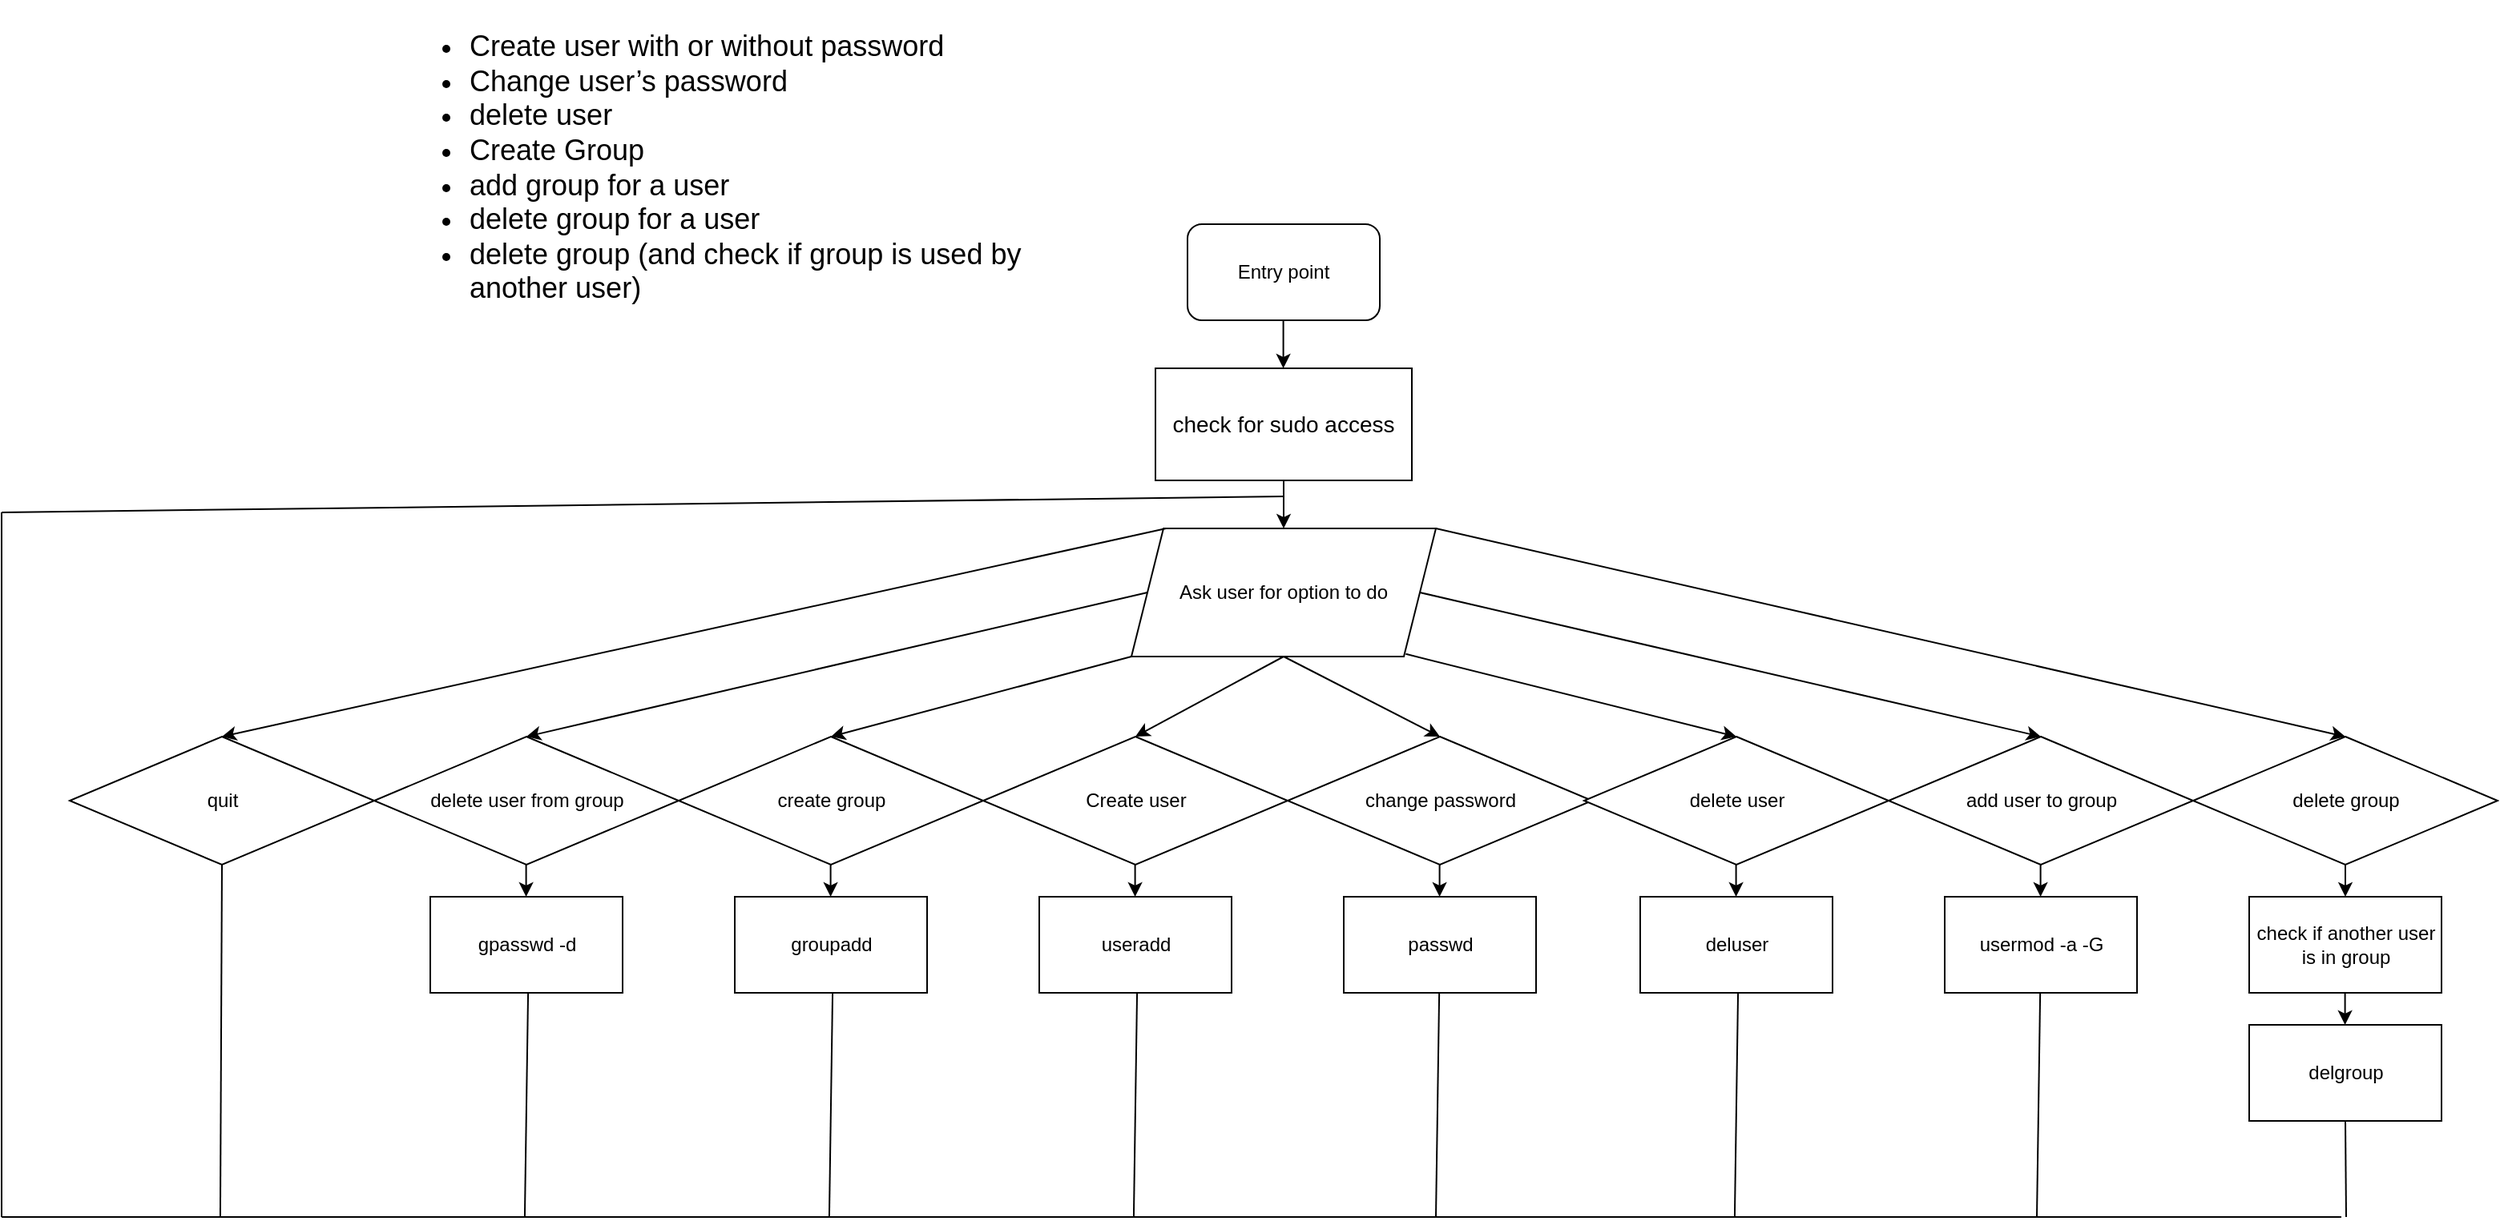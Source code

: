 <mxfile version="24.8.3">
  <diagram name="Page-1" id="ReOFKRwcaXtwJubWQJ1l">
    <mxGraphModel dx="2603" dy="875" grid="1" gridSize="10" guides="1" tooltips="1" connect="1" arrows="1" fold="1" page="1" pageScale="1" pageWidth="827" pageHeight="1169" math="0" shadow="0">
      <root>
        <mxCell id="0" />
        <mxCell id="1" parent="0" />
        <mxCell id="fQ8Rs3X7q6bv40eJuwcE-1" value="&lt;div style=&quot;font-size: 18px;&quot; align=&quot;left&quot;&gt;&lt;ul&gt;&lt;li&gt;Create user with or without password&lt;br&gt;&lt;/li&gt;&lt;li&gt;Change user’s password&lt;/li&gt;&lt;li&gt;delete user&lt;/li&gt;&lt;li&gt;Create Group&lt;/li&gt;&lt;li&gt;add group for a user&lt;/li&gt;&lt;li&gt;delete group for a user&lt;/li&gt;&lt;li&gt;delete group (and check if group is used by another user)&lt;/li&gt;&lt;/ul&gt;&lt;/div&gt;" style="text;html=1;align=left;verticalAlign=middle;whiteSpace=wrap;rounded=0;" vertex="1" parent="1">
          <mxGeometry x="10" y="10" width="450" height="190" as="geometry" />
        </mxCell>
        <mxCell id="fQ8Rs3X7q6bv40eJuwcE-2" value="Entry point" style="rounded=1;whiteSpace=wrap;html=1;" vertex="1" parent="1">
          <mxGeometry x="500" y="140" width="120" height="60" as="geometry" />
        </mxCell>
        <mxCell id="fQ8Rs3X7q6bv40eJuwcE-3" value="&lt;div&gt;&lt;font style=&quot;font-size: 14px;&quot;&gt;check for sudo access&lt;/font&gt;&lt;/div&gt;" style="rounded=0;whiteSpace=wrap;html=1;" vertex="1" parent="1">
          <mxGeometry x="480" y="230" width="160" height="70" as="geometry" />
        </mxCell>
        <mxCell id="fQ8Rs3X7q6bv40eJuwcE-4" value="Ask user for option to do" style="shape=parallelogram;perimeter=parallelogramPerimeter;whiteSpace=wrap;html=1;fixedSize=1;" vertex="1" parent="1">
          <mxGeometry x="465" y="330" width="190" height="80" as="geometry" />
        </mxCell>
        <mxCell id="fQ8Rs3X7q6bv40eJuwcE-5" value="&lt;div&gt;Create user&lt;/div&gt;" style="rhombus;whiteSpace=wrap;html=1;" vertex="1" parent="1">
          <mxGeometry x="372.5" y="460" width="190" height="80" as="geometry" />
        </mxCell>
        <mxCell id="fQ8Rs3X7q6bv40eJuwcE-6" value="create group" style="rhombus;whiteSpace=wrap;html=1;" vertex="1" parent="1">
          <mxGeometry x="182.5" y="460" width="190" height="80" as="geometry" />
        </mxCell>
        <mxCell id="fQ8Rs3X7q6bv40eJuwcE-7" value="change password" style="rhombus;whiteSpace=wrap;html=1;" vertex="1" parent="1">
          <mxGeometry x="562.5" y="460" width="190" height="80" as="geometry" />
        </mxCell>
        <mxCell id="fQ8Rs3X7q6bv40eJuwcE-8" value="add user to group" style="rhombus;whiteSpace=wrap;html=1;" vertex="1" parent="1">
          <mxGeometry x="937.5" y="460" width="190" height="80" as="geometry" />
        </mxCell>
        <mxCell id="fQ8Rs3X7q6bv40eJuwcE-9" value="delete user" style="rhombus;whiteSpace=wrap;html=1;" vertex="1" parent="1">
          <mxGeometry x="747.5" y="460" width="190" height="80" as="geometry" />
        </mxCell>
        <mxCell id="fQ8Rs3X7q6bv40eJuwcE-10" value="delete group" style="rhombus;whiteSpace=wrap;html=1;" vertex="1" parent="1">
          <mxGeometry x="1127.5" y="460" width="190" height="80" as="geometry" />
        </mxCell>
        <mxCell id="fQ8Rs3X7q6bv40eJuwcE-11" value="&lt;div&gt;quit&lt;/div&gt;" style="rhombus;whiteSpace=wrap;html=1;" vertex="1" parent="1">
          <mxGeometry x="-197.5" y="460" width="190" height="80" as="geometry" />
        </mxCell>
        <mxCell id="fQ8Rs3X7q6bv40eJuwcE-13" value="delete user from group" style="rhombus;whiteSpace=wrap;html=1;" vertex="1" parent="1">
          <mxGeometry x="-7.5" y="460" width="190" height="80" as="geometry" />
        </mxCell>
        <mxCell id="fQ8Rs3X7q6bv40eJuwcE-14" value="" style="endArrow=classic;html=1;rounded=0;exitX=0.5;exitY=1;exitDx=0;exitDy=0;entryX=0.5;entryY=0;entryDx=0;entryDy=0;" edge="1" parent="1" source="fQ8Rs3X7q6bv40eJuwcE-4" target="fQ8Rs3X7q6bv40eJuwcE-7">
          <mxGeometry width="50" height="50" relative="1" as="geometry">
            <mxPoint x="560" y="410" as="sourcePoint" />
            <mxPoint x="600" y="370" as="targetPoint" />
          </mxGeometry>
        </mxCell>
        <mxCell id="fQ8Rs3X7q6bv40eJuwcE-15" value="" style="endArrow=classic;html=1;rounded=0;exitX=0.5;exitY=1;exitDx=0;exitDy=0;entryX=0.5;entryY=0;entryDx=0;entryDy=0;" edge="1" parent="1" source="fQ8Rs3X7q6bv40eJuwcE-4" target="fQ8Rs3X7q6bv40eJuwcE-5">
          <mxGeometry width="50" height="50" relative="1" as="geometry">
            <mxPoint x="550" y="420" as="sourcePoint" />
            <mxPoint x="600" y="370" as="targetPoint" />
          </mxGeometry>
        </mxCell>
        <mxCell id="fQ8Rs3X7q6bv40eJuwcE-16" value="" style="endArrow=classic;html=1;rounded=0;exitX=0.901;exitY=0.98;exitDx=0;exitDy=0;exitPerimeter=0;entryX=0.5;entryY=0;entryDx=0;entryDy=0;" edge="1" parent="1" source="fQ8Rs3X7q6bv40eJuwcE-4" target="fQ8Rs3X7q6bv40eJuwcE-9">
          <mxGeometry width="50" height="50" relative="1" as="geometry">
            <mxPoint x="730" y="420" as="sourcePoint" />
            <mxPoint x="780" y="370" as="targetPoint" />
          </mxGeometry>
        </mxCell>
        <mxCell id="fQ8Rs3X7q6bv40eJuwcE-17" value="" style="endArrow=classic;html=1;rounded=0;exitX=0;exitY=1;exitDx=0;exitDy=0;entryX=0.5;entryY=0;entryDx=0;entryDy=0;" edge="1" parent="1" source="fQ8Rs3X7q6bv40eJuwcE-4" target="fQ8Rs3X7q6bv40eJuwcE-6">
          <mxGeometry width="50" height="50" relative="1" as="geometry">
            <mxPoint x="660" y="420" as="sourcePoint" />
            <mxPoint x="710" y="370" as="targetPoint" />
          </mxGeometry>
        </mxCell>
        <mxCell id="fQ8Rs3X7q6bv40eJuwcE-18" value="" style="endArrow=classic;html=1;rounded=0;exitX=0;exitY=0.5;exitDx=0;exitDy=0;entryX=0.5;entryY=0;entryDx=0;entryDy=0;" edge="1" parent="1" source="fQ8Rs3X7q6bv40eJuwcE-4" target="fQ8Rs3X7q6bv40eJuwcE-13">
          <mxGeometry width="50" height="50" relative="1" as="geometry">
            <mxPoint x="277" y="400" as="sourcePoint" />
            <mxPoint x="90" y="450" as="targetPoint" />
          </mxGeometry>
        </mxCell>
        <mxCell id="fQ8Rs3X7q6bv40eJuwcE-19" value="" style="endArrow=classic;html=1;rounded=0;entryX=0.5;entryY=0;entryDx=0;entryDy=0;exitX=0.114;exitY=0;exitDx=0;exitDy=0;exitPerimeter=0;" edge="1" parent="1" source="fQ8Rs3X7q6bv40eJuwcE-4" target="fQ8Rs3X7q6bv40eJuwcE-11">
          <mxGeometry width="50" height="50" relative="1" as="geometry">
            <mxPoint x="250" y="420" as="sourcePoint" />
            <mxPoint x="300" y="370" as="targetPoint" />
          </mxGeometry>
        </mxCell>
        <mxCell id="fQ8Rs3X7q6bv40eJuwcE-20" value="" style="endArrow=classic;html=1;rounded=0;exitX=1;exitY=0.5;exitDx=0;exitDy=0;entryX=0.5;entryY=0;entryDx=0;entryDy=0;" edge="1" parent="1" source="fQ8Rs3X7q6bv40eJuwcE-4" target="fQ8Rs3X7q6bv40eJuwcE-8">
          <mxGeometry width="50" height="50" relative="1" as="geometry">
            <mxPoint x="870" y="350" as="sourcePoint" />
            <mxPoint x="920" y="300" as="targetPoint" />
          </mxGeometry>
        </mxCell>
        <mxCell id="fQ8Rs3X7q6bv40eJuwcE-21" value="" style="endArrow=classic;html=1;rounded=0;exitX=1;exitY=0;exitDx=0;exitDy=0;entryX=0.5;entryY=0;entryDx=0;entryDy=0;" edge="1" parent="1" source="fQ8Rs3X7q6bv40eJuwcE-4" target="fQ8Rs3X7q6bv40eJuwcE-10">
          <mxGeometry width="50" height="50" relative="1" as="geometry">
            <mxPoint x="870" y="350" as="sourcePoint" />
            <mxPoint x="920" y="300" as="targetPoint" />
          </mxGeometry>
        </mxCell>
        <mxCell id="fQ8Rs3X7q6bv40eJuwcE-22" value="" style="endArrow=classic;html=1;rounded=0;entryX=0.5;entryY=0;entryDx=0;entryDy=0;exitX=0.5;exitY=1;exitDx=0;exitDy=0;" edge="1" parent="1" source="fQ8Rs3X7q6bv40eJuwcE-3" target="fQ8Rs3X7q6bv40eJuwcE-4">
          <mxGeometry width="50" height="50" relative="1" as="geometry">
            <mxPoint x="520" y="350" as="sourcePoint" />
            <mxPoint x="570" y="300" as="targetPoint" />
          </mxGeometry>
        </mxCell>
        <mxCell id="fQ8Rs3X7q6bv40eJuwcE-23" value="" style="endArrow=classic;html=1;rounded=0;entryX=0.5;entryY=0;entryDx=0;entryDy=0;exitX=0.5;exitY=1;exitDx=0;exitDy=0;" edge="1" parent="1">
          <mxGeometry width="50" height="50" relative="1" as="geometry">
            <mxPoint x="559.8" y="200" as="sourcePoint" />
            <mxPoint x="559.8" y="230" as="targetPoint" />
          </mxGeometry>
        </mxCell>
        <mxCell id="fQ8Rs3X7q6bv40eJuwcE-24" value="passwd" style="rounded=0;whiteSpace=wrap;html=1;" vertex="1" parent="1">
          <mxGeometry x="597.5" y="560" width="120" height="60" as="geometry" />
        </mxCell>
        <mxCell id="fQ8Rs3X7q6bv40eJuwcE-25" value="deluser" style="rounded=0;whiteSpace=wrap;html=1;" vertex="1" parent="1">
          <mxGeometry x="782.5" y="560" width="120" height="60" as="geometry" />
        </mxCell>
        <mxCell id="fQ8Rs3X7q6bv40eJuwcE-26" value="check if another user is in group" style="rounded=0;whiteSpace=wrap;html=1;" vertex="1" parent="1">
          <mxGeometry x="1162.5" y="560" width="120" height="60" as="geometry" />
        </mxCell>
        <mxCell id="fQ8Rs3X7q6bv40eJuwcE-27" value="&lt;div&gt;delgroup&lt;/div&gt;" style="rounded=0;whiteSpace=wrap;html=1;" vertex="1" parent="1">
          <mxGeometry x="1162.5" y="640" width="120" height="60" as="geometry" />
        </mxCell>
        <mxCell id="fQ8Rs3X7q6bv40eJuwcE-28" value="&lt;div&gt;useradd&lt;/div&gt;" style="rounded=0;whiteSpace=wrap;html=1;" vertex="1" parent="1">
          <mxGeometry x="407.5" y="560" width="120" height="60" as="geometry" />
        </mxCell>
        <mxCell id="fQ8Rs3X7q6bv40eJuwcE-29" value="usermod -a -G" style="rounded=0;whiteSpace=wrap;html=1;" vertex="1" parent="1">
          <mxGeometry x="972.5" y="560" width="120" height="60" as="geometry" />
        </mxCell>
        <mxCell id="fQ8Rs3X7q6bv40eJuwcE-30" value="&lt;div&gt;groupadd&lt;/div&gt;" style="rounded=0;whiteSpace=wrap;html=1;" vertex="1" parent="1">
          <mxGeometry x="217.5" y="560" width="120" height="60" as="geometry" />
        </mxCell>
        <mxCell id="fQ8Rs3X7q6bv40eJuwcE-32" value="&lt;p&gt;gpasswd -d&lt;/p&gt;" style="rounded=0;whiteSpace=wrap;html=1;" vertex="1" parent="1">
          <mxGeometry x="27.5" y="560" width="120" height="60" as="geometry" />
        </mxCell>
        <mxCell id="fQ8Rs3X7q6bv40eJuwcE-33" value="" style="endArrow=none;html=1;rounded=0;fontFamily=Helvetica;fontSize=12;fontColor=default;entryX=0.5;entryY=1;entryDx=0;entryDy=0;" edge="1" parent="1" target="fQ8Rs3X7q6bv40eJuwcE-27">
          <mxGeometry width="50" height="50" relative="1" as="geometry">
            <mxPoint x="1223" y="760" as="sourcePoint" />
            <mxPoint x="990" y="740" as="targetPoint" />
          </mxGeometry>
        </mxCell>
        <mxCell id="fQ8Rs3X7q6bv40eJuwcE-34" value="" style="endArrow=none;html=1;rounded=0;fontFamily=Helvetica;fontSize=12;fontColor=default;entryX=0.5;entryY=1;entryDx=0;entryDy=0;" edge="1" parent="1">
          <mxGeometry width="50" height="50" relative="1" as="geometry">
            <mxPoint x="1030" y="760" as="sourcePoint" />
            <mxPoint x="1032.08" y="620" as="targetPoint" />
          </mxGeometry>
        </mxCell>
        <mxCell id="fQ8Rs3X7q6bv40eJuwcE-35" value="" style="endArrow=none;html=1;rounded=0;fontFamily=Helvetica;fontSize=12;fontColor=default;entryX=0.5;entryY=1;entryDx=0;entryDy=0;" edge="1" parent="1">
          <mxGeometry width="50" height="50" relative="1" as="geometry">
            <mxPoint x="841.46" y="760" as="sourcePoint" />
            <mxPoint x="843.54" y="620" as="targetPoint" />
          </mxGeometry>
        </mxCell>
        <mxCell id="fQ8Rs3X7q6bv40eJuwcE-36" value="" style="endArrow=none;html=1;rounded=0;fontFamily=Helvetica;fontSize=12;fontColor=default;entryX=0.5;entryY=1;entryDx=0;entryDy=0;" edge="1" parent="1">
          <mxGeometry width="50" height="50" relative="1" as="geometry">
            <mxPoint x="655" y="760" as="sourcePoint" />
            <mxPoint x="657.08" y="620" as="targetPoint" />
          </mxGeometry>
        </mxCell>
        <mxCell id="fQ8Rs3X7q6bv40eJuwcE-37" value="" style="endArrow=none;html=1;rounded=0;fontFamily=Helvetica;fontSize=12;fontColor=default;entryX=0.5;entryY=1;entryDx=0;entryDy=0;" edge="1" parent="1">
          <mxGeometry width="50" height="50" relative="1" as="geometry">
            <mxPoint x="466.46" y="760" as="sourcePoint" />
            <mxPoint x="468.54" y="620" as="targetPoint" />
          </mxGeometry>
        </mxCell>
        <mxCell id="fQ8Rs3X7q6bv40eJuwcE-38" value="" style="endArrow=none;html=1;rounded=0;fontFamily=Helvetica;fontSize=12;fontColor=default;entryX=0.5;entryY=1;entryDx=0;entryDy=0;" edge="1" parent="1">
          <mxGeometry width="50" height="50" relative="1" as="geometry">
            <mxPoint x="276.46" y="760" as="sourcePoint" />
            <mxPoint x="278.54" y="620" as="targetPoint" />
          </mxGeometry>
        </mxCell>
        <mxCell id="fQ8Rs3X7q6bv40eJuwcE-39" value="" style="endArrow=none;html=1;rounded=0;fontFamily=Helvetica;fontSize=12;fontColor=default;entryX=0.5;entryY=1;entryDx=0;entryDy=0;" edge="1" parent="1">
          <mxGeometry width="50" height="50" relative="1" as="geometry">
            <mxPoint x="86.46" y="760" as="sourcePoint" />
            <mxPoint x="88.54" y="620" as="targetPoint" />
          </mxGeometry>
        </mxCell>
        <mxCell id="fQ8Rs3X7q6bv40eJuwcE-40" value="" style="endArrow=none;html=1;rounded=0;fontFamily=Helvetica;fontSize=12;fontColor=default;entryX=0.5;entryY=1;entryDx=0;entryDy=0;" edge="1" parent="1" target="fQ8Rs3X7q6bv40eJuwcE-11">
          <mxGeometry width="50" height="50" relative="1" as="geometry">
            <mxPoint x="-103.54" y="760" as="sourcePoint" />
            <mxPoint x="-101.46" y="620" as="targetPoint" />
          </mxGeometry>
        </mxCell>
        <mxCell id="fQ8Rs3X7q6bv40eJuwcE-41" value="" style="endArrow=classic;html=1;rounded=0;fontFamily=Helvetica;fontSize=12;fontColor=default;exitX=0.5;exitY=1;exitDx=0;exitDy=0;entryX=0.5;entryY=0;entryDx=0;entryDy=0;" edge="1" parent="1" source="fQ8Rs3X7q6bv40eJuwcE-10" target="fQ8Rs3X7q6bv40eJuwcE-26">
          <mxGeometry width="50" height="50" relative="1" as="geometry">
            <mxPoint x="1260" y="560" as="sourcePoint" />
            <mxPoint x="1310" y="510" as="targetPoint" />
          </mxGeometry>
        </mxCell>
        <mxCell id="fQ8Rs3X7q6bv40eJuwcE-42" value="" style="endArrow=classic;html=1;rounded=0;fontFamily=Helvetica;fontSize=12;fontColor=default;exitX=0.5;exitY=1;exitDx=0;exitDy=0;entryX=0.5;entryY=0;entryDx=0;entryDy=0;" edge="1" parent="1">
          <mxGeometry width="50" height="50" relative="1" as="geometry">
            <mxPoint x="1032.3" y="540" as="sourcePoint" />
            <mxPoint x="1032.3" y="560" as="targetPoint" />
          </mxGeometry>
        </mxCell>
        <mxCell id="fQ8Rs3X7q6bv40eJuwcE-43" value="" style="endArrow=classic;html=1;rounded=0;fontFamily=Helvetica;fontSize=12;fontColor=default;exitX=0.5;exitY=1;exitDx=0;exitDy=0;entryX=0.5;entryY=0;entryDx=0;entryDy=0;" edge="1" parent="1">
          <mxGeometry width="50" height="50" relative="1" as="geometry">
            <mxPoint x="842.3" y="540" as="sourcePoint" />
            <mxPoint x="842.3" y="560" as="targetPoint" />
          </mxGeometry>
        </mxCell>
        <mxCell id="fQ8Rs3X7q6bv40eJuwcE-44" value="" style="endArrow=classic;html=1;rounded=0;fontFamily=Helvetica;fontSize=12;fontColor=default;exitX=0.5;exitY=1;exitDx=0;exitDy=0;entryX=0.5;entryY=0;entryDx=0;entryDy=0;" edge="1" parent="1">
          <mxGeometry width="50" height="50" relative="1" as="geometry">
            <mxPoint x="657.3" y="540" as="sourcePoint" />
            <mxPoint x="657.3" y="560" as="targetPoint" />
          </mxGeometry>
        </mxCell>
        <mxCell id="fQ8Rs3X7q6bv40eJuwcE-45" value="" style="endArrow=classic;html=1;rounded=0;fontFamily=Helvetica;fontSize=12;fontColor=default;exitX=0.5;exitY=1;exitDx=0;exitDy=0;entryX=0.5;entryY=0;entryDx=0;entryDy=0;" edge="1" parent="1">
          <mxGeometry width="50" height="50" relative="1" as="geometry">
            <mxPoint x="467.3" y="540" as="sourcePoint" />
            <mxPoint x="467.3" y="560" as="targetPoint" />
          </mxGeometry>
        </mxCell>
        <mxCell id="fQ8Rs3X7q6bv40eJuwcE-47" value="" style="endArrow=classic;html=1;rounded=0;fontFamily=Helvetica;fontSize=12;fontColor=default;exitX=0.5;exitY=1;exitDx=0;exitDy=0;entryX=0.5;entryY=0;entryDx=0;entryDy=0;" edge="1" parent="1">
          <mxGeometry width="50" height="50" relative="1" as="geometry">
            <mxPoint x="277.3" y="540" as="sourcePoint" />
            <mxPoint x="277.3" y="560" as="targetPoint" />
          </mxGeometry>
        </mxCell>
        <mxCell id="fQ8Rs3X7q6bv40eJuwcE-48" value="" style="endArrow=classic;html=1;rounded=0;fontFamily=Helvetica;fontSize=12;fontColor=default;exitX=0.5;exitY=1;exitDx=0;exitDy=0;entryX=0.5;entryY=0;entryDx=0;entryDy=0;" edge="1" parent="1">
          <mxGeometry width="50" height="50" relative="1" as="geometry">
            <mxPoint x="87.3" y="540" as="sourcePoint" />
            <mxPoint x="87.3" y="560" as="targetPoint" />
          </mxGeometry>
        </mxCell>
        <mxCell id="fQ8Rs3X7q6bv40eJuwcE-49" value="" style="endArrow=classic;html=1;rounded=0;fontFamily=Helvetica;fontSize=12;fontColor=default;exitX=0.5;exitY=1;exitDx=0;exitDy=0;entryX=0.5;entryY=0;entryDx=0;entryDy=0;" edge="1" parent="1">
          <mxGeometry width="50" height="50" relative="1" as="geometry">
            <mxPoint x="1222.3" y="620" as="sourcePoint" />
            <mxPoint x="1222.3" y="640" as="targetPoint" />
          </mxGeometry>
        </mxCell>
        <mxCell id="fQ8Rs3X7q6bv40eJuwcE-50" value="" style="endArrow=none;html=1;rounded=0;fontFamily=Helvetica;fontSize=12;fontColor=default;" edge="1" parent="1">
          <mxGeometry width="50" height="50" relative="1" as="geometry">
            <mxPoint x="-240" y="760" as="sourcePoint" />
            <mxPoint x="1220" y="760" as="targetPoint" />
          </mxGeometry>
        </mxCell>
        <mxCell id="fQ8Rs3X7q6bv40eJuwcE-51" value="" style="endArrow=none;html=1;rounded=0;fontFamily=Helvetica;fontSize=12;fontColor=default;" edge="1" parent="1">
          <mxGeometry width="50" height="50" relative="1" as="geometry">
            <mxPoint x="-240" y="760" as="sourcePoint" />
            <mxPoint x="-240" y="320" as="targetPoint" />
          </mxGeometry>
        </mxCell>
        <mxCell id="fQ8Rs3X7q6bv40eJuwcE-52" value="" style="endArrow=none;html=1;rounded=0;fontFamily=Helvetica;fontSize=12;fontColor=default;" edge="1" parent="1">
          <mxGeometry width="50" height="50" relative="1" as="geometry">
            <mxPoint x="-240" y="320" as="sourcePoint" />
            <mxPoint x="560" y="310" as="targetPoint" />
          </mxGeometry>
        </mxCell>
      </root>
    </mxGraphModel>
  </diagram>
</mxfile>
